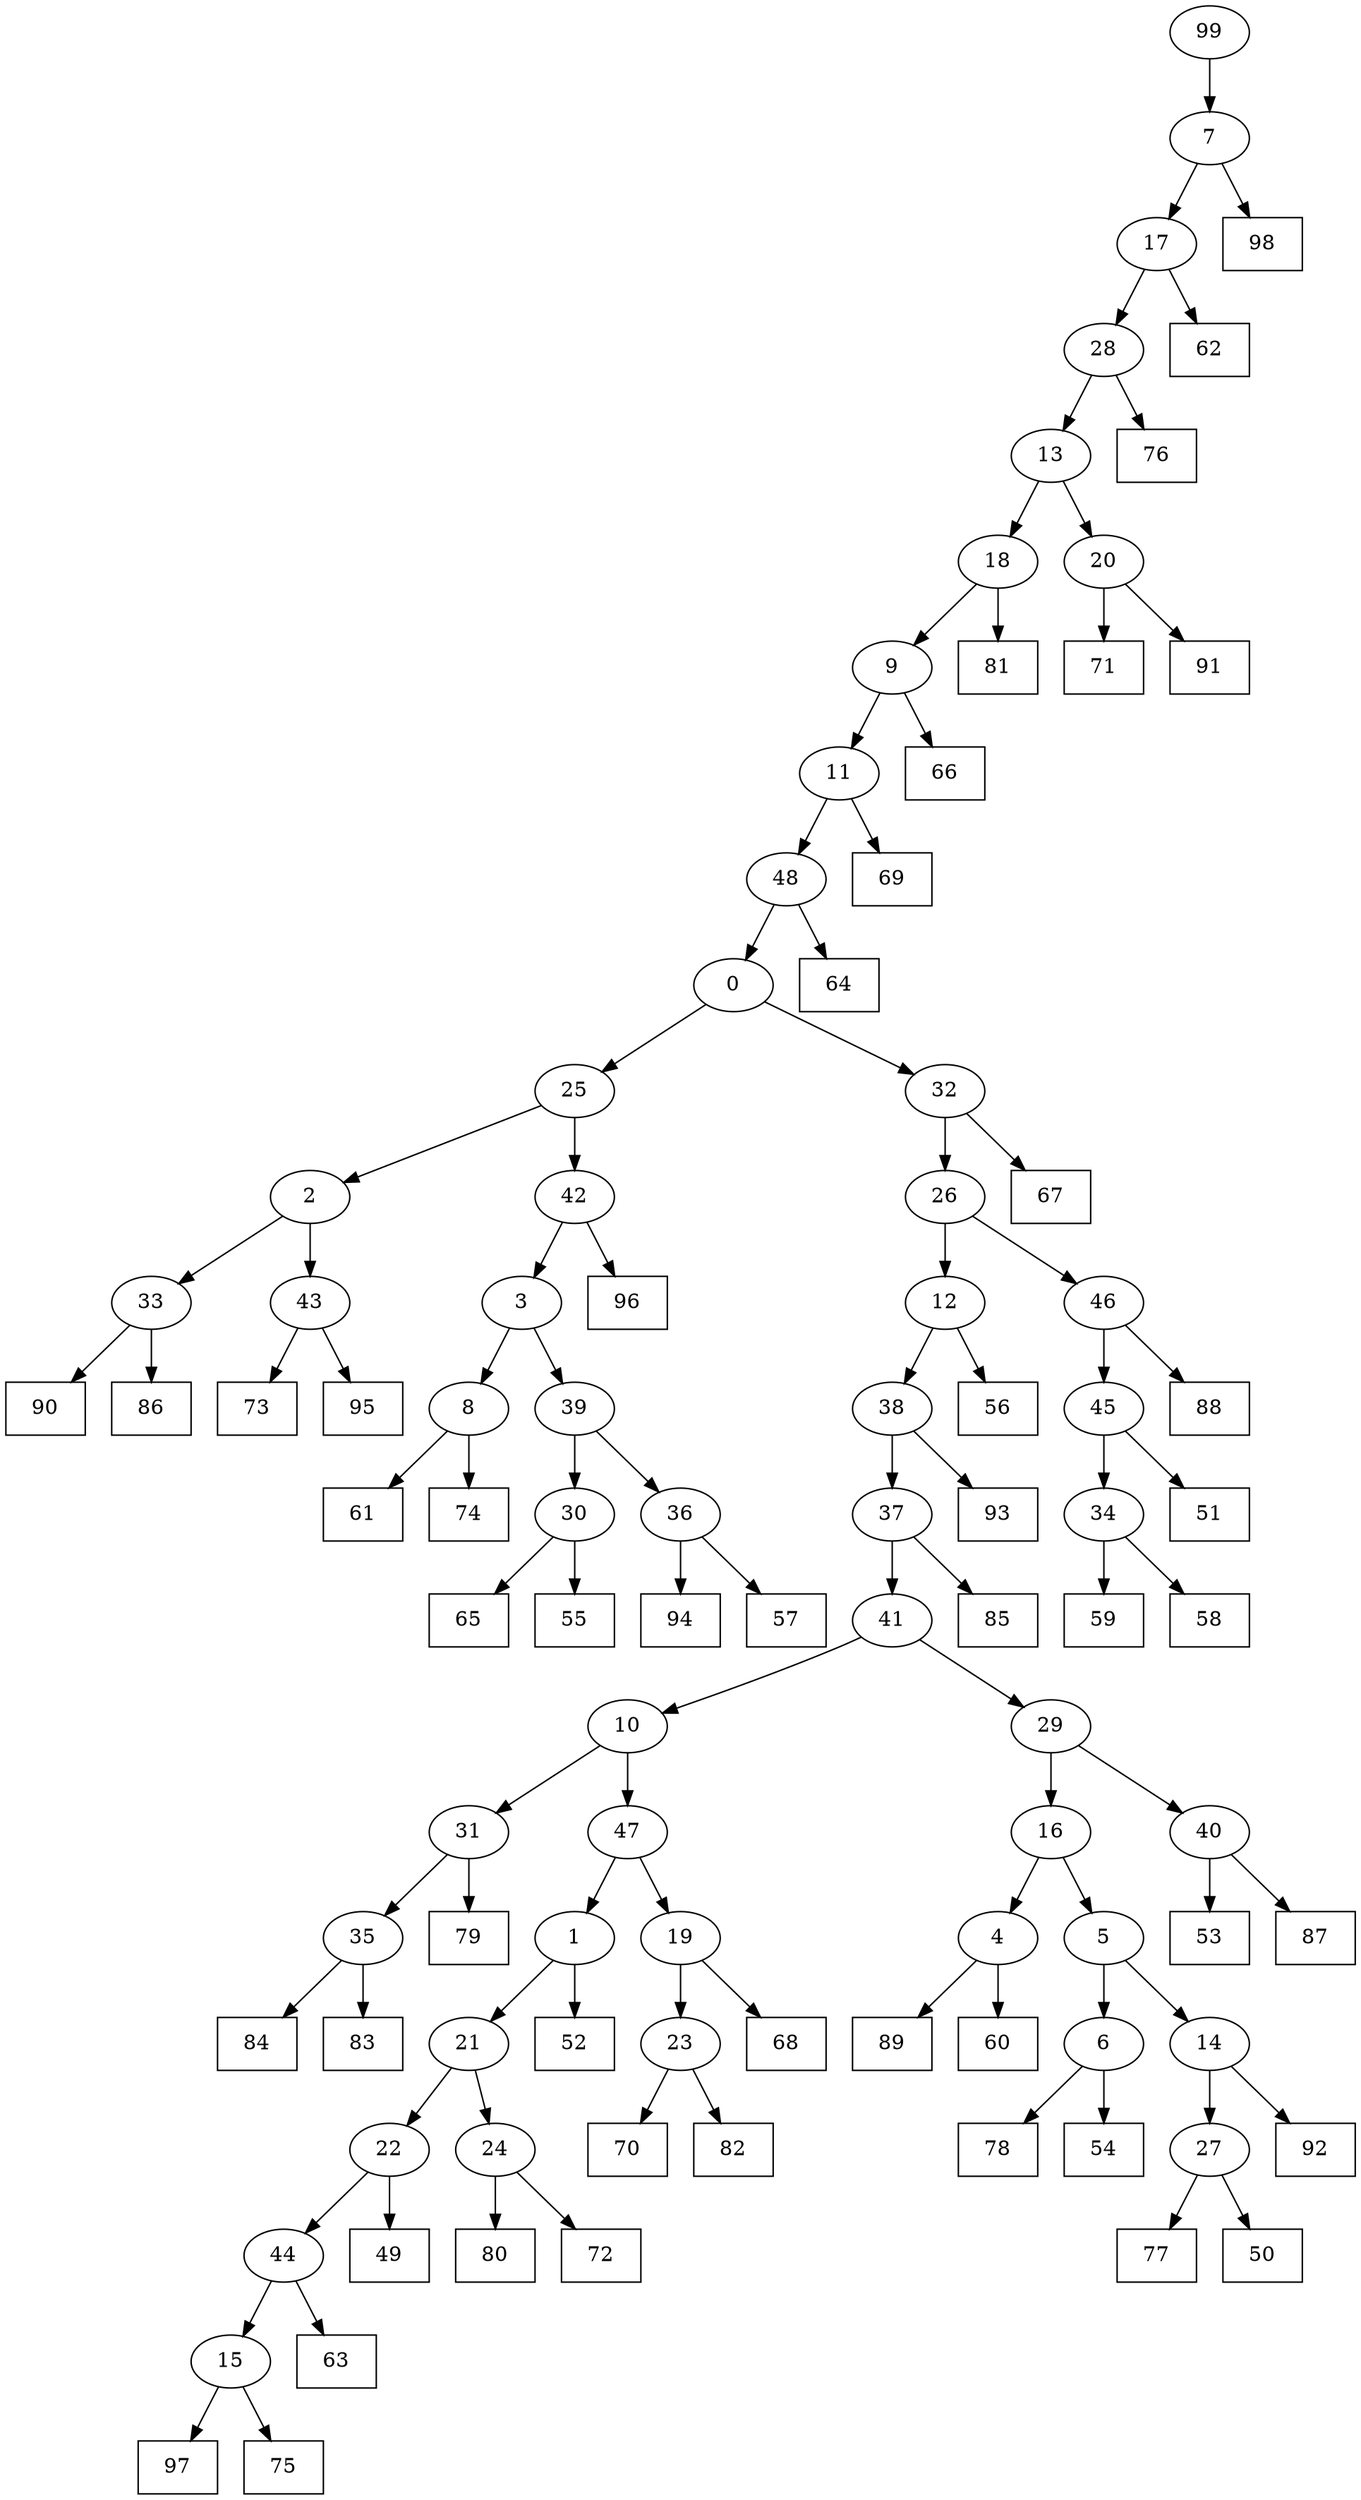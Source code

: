 digraph G {
0[label="0"];
1[label="1"];
2[label="2"];
3[label="3"];
4[label="4"];
5[label="5"];
6[label="6"];
7[label="7"];
8[label="8"];
9[label="9"];
10[label="10"];
11[label="11"];
12[label="12"];
13[label="13"];
14[label="14"];
15[label="15"];
16[label="16"];
17[label="17"];
18[label="18"];
19[label="19"];
20[label="20"];
21[label="21"];
22[label="22"];
23[label="23"];
24[label="24"];
25[label="25"];
26[label="26"];
27[label="27"];
28[label="28"];
29[label="29"];
30[label="30"];
31[label="31"];
32[label="32"];
33[label="33"];
34[label="34"];
35[label="35"];
36[label="36"];
37[label="37"];
38[label="38"];
39[label="39"];
40[label="40"];
41[label="41"];
42[label="42"];
43[label="43"];
44[label="44"];
45[label="45"];
46[label="46"];
47[label="47"];
48[label="48"];
49[shape=box,label="77"];
50[shape=box,label="97"];
51[shape=box,label="71"];
52[shape=box,label="49"];
53[shape=box,label="88"];
54[shape=box,label="92"];
55[shape=box,label="63"];
56[shape=box,label="70"];
57[shape=box,label="56"];
58[shape=box,label="59"];
59[shape=box,label="85"];
60[shape=box,label="91"];
61[shape=box,label="69"];
62[shape=box,label="78"];
63[shape=box,label="96"];
64[shape=box,label="82"];
65[shape=box,label="93"];
66[shape=box,label="54"];
67[shape=box,label="89"];
68[shape=box,label="80"];
69[shape=box,label="68"];
70[shape=box,label="84"];
71[shape=box,label="60"];
72[shape=box,label="81"];
73[shape=box,label="62"];
74[shape=box,label="65"];
75[shape=box,label="51"];
76[shape=box,label="73"];
77[shape=box,label="98"];
78[shape=box,label="94"];
79[shape=box,label="61"];
80[shape=box,label="90"];
81[shape=box,label="76"];
82[shape=box,label="86"];
83[shape=box,label="52"];
84[shape=box,label="55"];
85[shape=box,label="95"];
86[shape=box,label="74"];
87[shape=box,label="53"];
88[shape=box,label="58"];
89[shape=box,label="79"];
90[shape=box,label="87"];
91[shape=box,label="67"];
92[shape=box,label="57"];
93[shape=box,label="64"];
94[shape=box,label="75"];
95[shape=box,label="72"];
96[shape=box,label="66"];
97[shape=box,label="50"];
98[shape=box,label="83"];
99[label="99"];
30->84 ;
4->71 ;
23->56 ;
40->87 ;
15->50 ;
36->78 ;
15->94 ;
6->66 ;
8->86 ;
20->60 ;
14->54 ;
2->43 ;
35->70 ;
31->35 ;
35->98 ;
30->74 ;
44->55 ;
34->88 ;
45->75 ;
46->53 ;
26->46 ;
37->59 ;
33->80 ;
46->45 ;
13->18 ;
43->76 ;
6->62 ;
29->40 ;
40->90 ;
5->6 ;
41->29 ;
32->26 ;
9->11 ;
17->73 ;
37->41 ;
9->96 ;
28->81 ;
33->82 ;
3->8 ;
39->30 ;
31->89 ;
10->31 ;
99->7 ;
17->28 ;
22->52 ;
24->95 ;
7->77 ;
27->97 ;
29->16 ;
38->37 ;
0->32 ;
7->17 ;
25->42 ;
42->63 ;
48->93 ;
42->3 ;
3->39 ;
41->10 ;
10->47 ;
43->85 ;
1->21 ;
21->22 ;
11->61 ;
22->44 ;
44->15 ;
13->20 ;
12->57 ;
47->19 ;
19->69 ;
18->72 ;
45->34 ;
26->12 ;
18->9 ;
16->4 ;
4->67 ;
2->33 ;
12->38 ;
38->65 ;
34->58 ;
21->24 ;
24->68 ;
14->27 ;
27->49 ;
47->1 ;
39->36 ;
36->92 ;
1->83 ;
25->2 ;
32->91 ;
16->5 ;
5->14 ;
20->51 ;
0->25 ;
8->79 ;
19->23 ;
23->64 ;
28->13 ;
11->48 ;
48->0 ;
}
